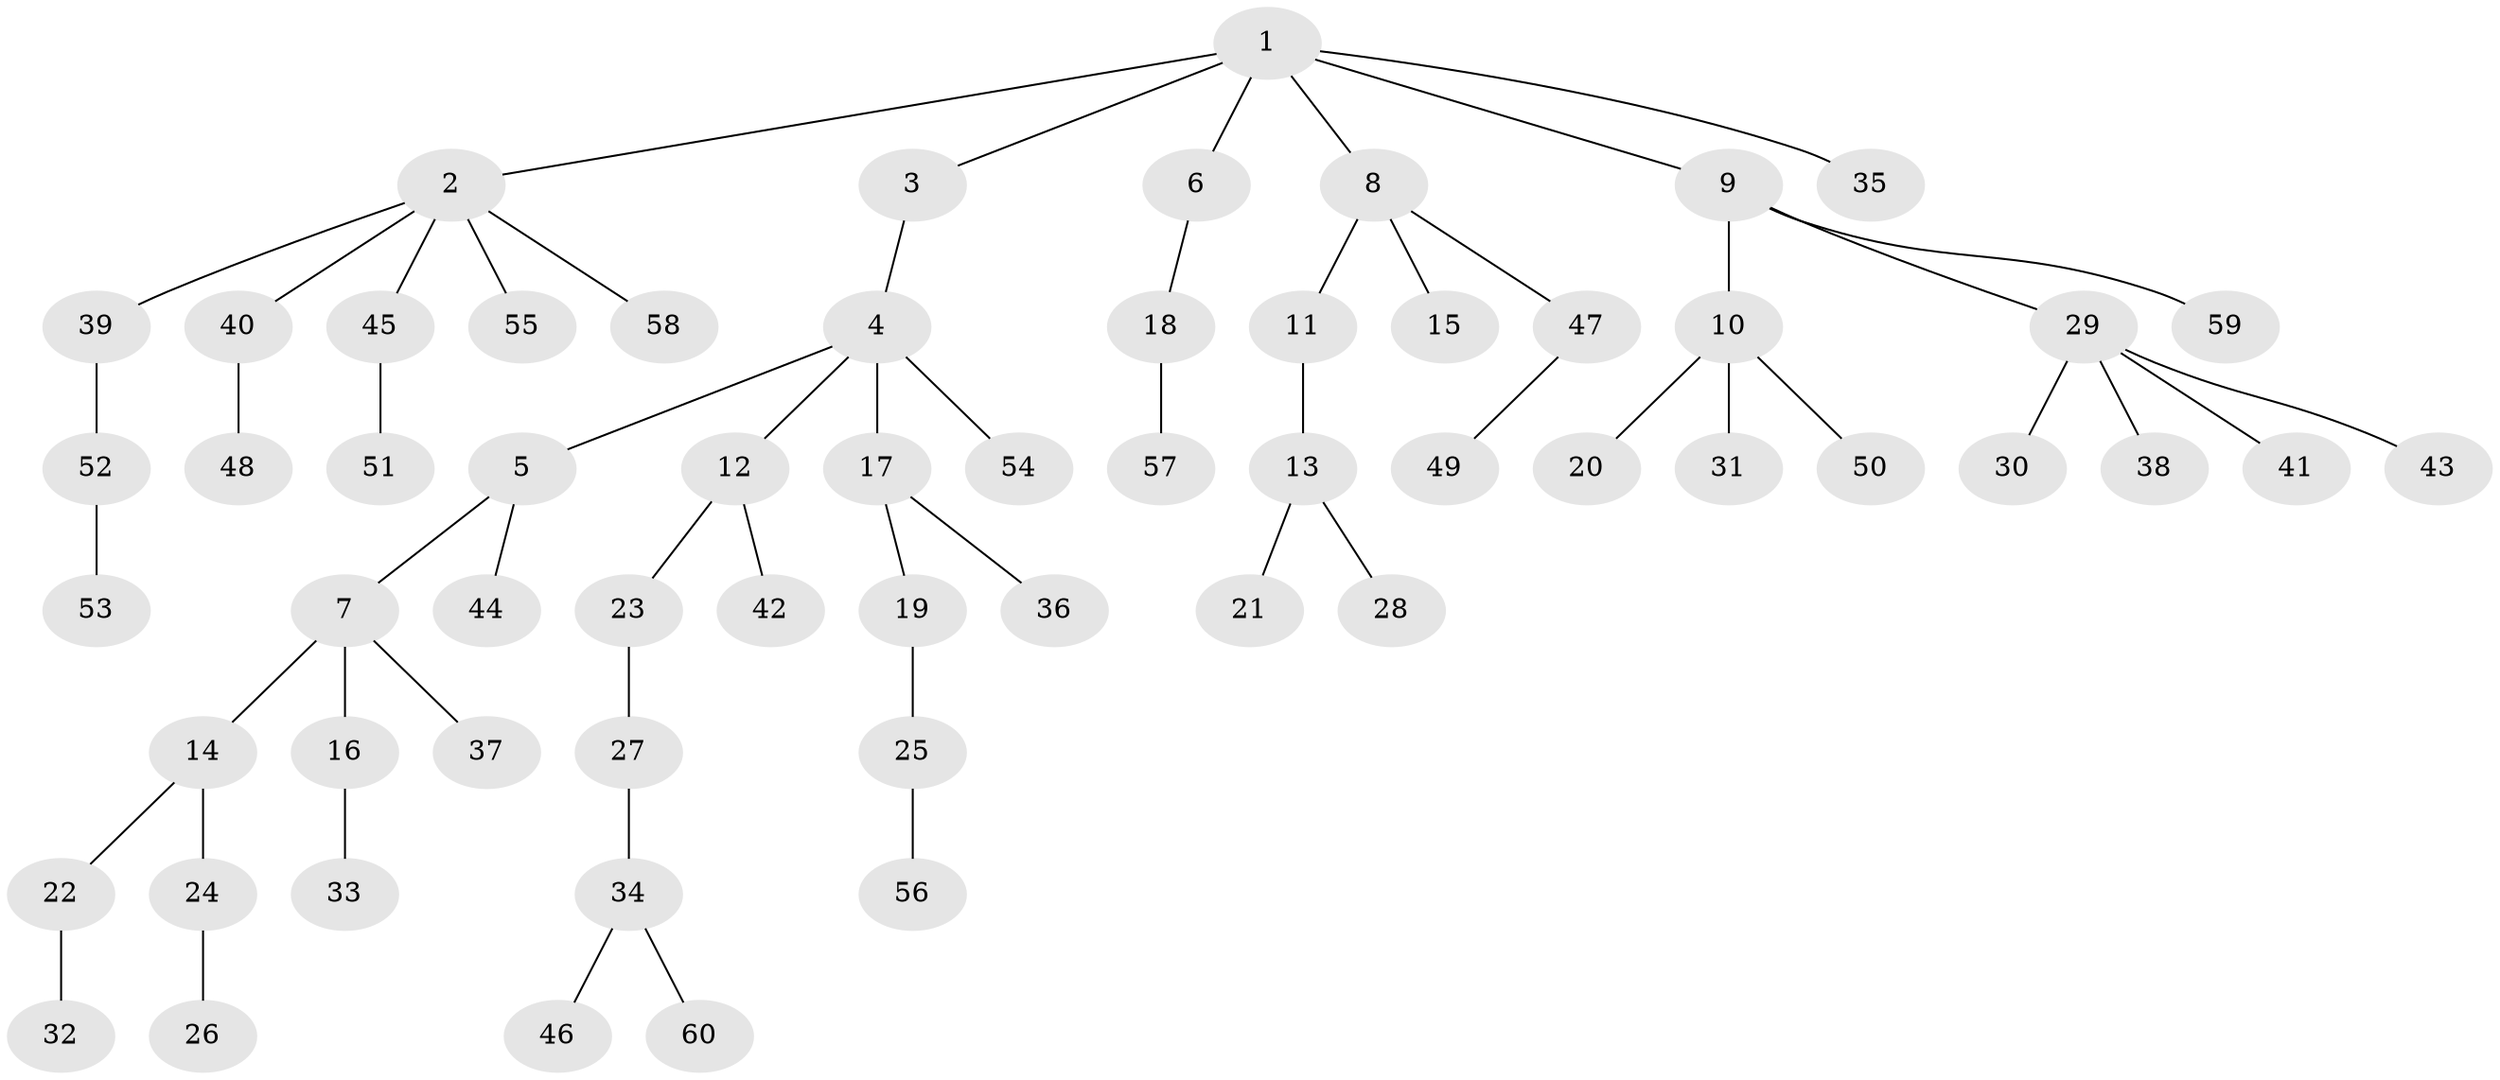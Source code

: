 // coarse degree distribution, {10: 0.041666666666666664, 5: 0.08333333333333333, 1: 0.7083333333333334, 2: 0.125, 3: 0.041666666666666664}
// Generated by graph-tools (version 1.1) at 2025/19/03/04/25 18:19:09]
// undirected, 60 vertices, 59 edges
graph export_dot {
graph [start="1"]
  node [color=gray90,style=filled];
  1;
  2;
  3;
  4;
  5;
  6;
  7;
  8;
  9;
  10;
  11;
  12;
  13;
  14;
  15;
  16;
  17;
  18;
  19;
  20;
  21;
  22;
  23;
  24;
  25;
  26;
  27;
  28;
  29;
  30;
  31;
  32;
  33;
  34;
  35;
  36;
  37;
  38;
  39;
  40;
  41;
  42;
  43;
  44;
  45;
  46;
  47;
  48;
  49;
  50;
  51;
  52;
  53;
  54;
  55;
  56;
  57;
  58;
  59;
  60;
  1 -- 2;
  1 -- 3;
  1 -- 6;
  1 -- 8;
  1 -- 9;
  1 -- 35;
  2 -- 39;
  2 -- 40;
  2 -- 45;
  2 -- 55;
  2 -- 58;
  3 -- 4;
  4 -- 5;
  4 -- 12;
  4 -- 17;
  4 -- 54;
  5 -- 7;
  5 -- 44;
  6 -- 18;
  7 -- 14;
  7 -- 16;
  7 -- 37;
  8 -- 11;
  8 -- 15;
  8 -- 47;
  9 -- 10;
  9 -- 29;
  9 -- 59;
  10 -- 20;
  10 -- 31;
  10 -- 50;
  11 -- 13;
  12 -- 23;
  12 -- 42;
  13 -- 21;
  13 -- 28;
  14 -- 22;
  14 -- 24;
  16 -- 33;
  17 -- 19;
  17 -- 36;
  18 -- 57;
  19 -- 25;
  22 -- 32;
  23 -- 27;
  24 -- 26;
  25 -- 56;
  27 -- 34;
  29 -- 30;
  29 -- 38;
  29 -- 41;
  29 -- 43;
  34 -- 46;
  34 -- 60;
  39 -- 52;
  40 -- 48;
  45 -- 51;
  47 -- 49;
  52 -- 53;
}
